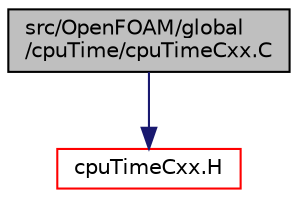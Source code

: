 digraph "src/OpenFOAM/global/cpuTime/cpuTimeCxx.C"
{
  bgcolor="transparent";
  edge [fontname="Helvetica",fontsize="10",labelfontname="Helvetica",labelfontsize="10"];
  node [fontname="Helvetica",fontsize="10",shape=record];
  Node1 [label="src/OpenFOAM/global\l/cpuTime/cpuTimeCxx.C",height=0.2,width=0.4,color="black", fillcolor="grey75", style="filled" fontcolor="black"];
  Node1 -> Node2 [color="midnightblue",fontsize="10",style="solid",fontname="Helvetica"];
  Node2 [label="cpuTimeCxx.H",height=0.2,width=0.4,color="red",URL="$cpuTimeCxx_8H.html"];
}

